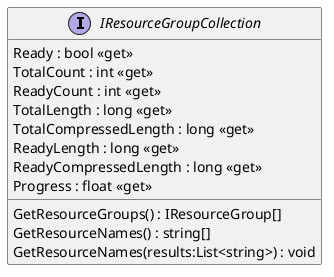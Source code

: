 @startuml
interface IResourceGroupCollection {
    Ready : bool <<get>>
    TotalCount : int <<get>>
    ReadyCount : int <<get>>
    TotalLength : long <<get>>
    TotalCompressedLength : long <<get>>
    ReadyLength : long <<get>>
    ReadyCompressedLength : long <<get>>
    Progress : float <<get>>
    GetResourceGroups() : IResourceGroup[]
    GetResourceNames() : string[]
    GetResourceNames(results:List<string>) : void
}
@enduml
